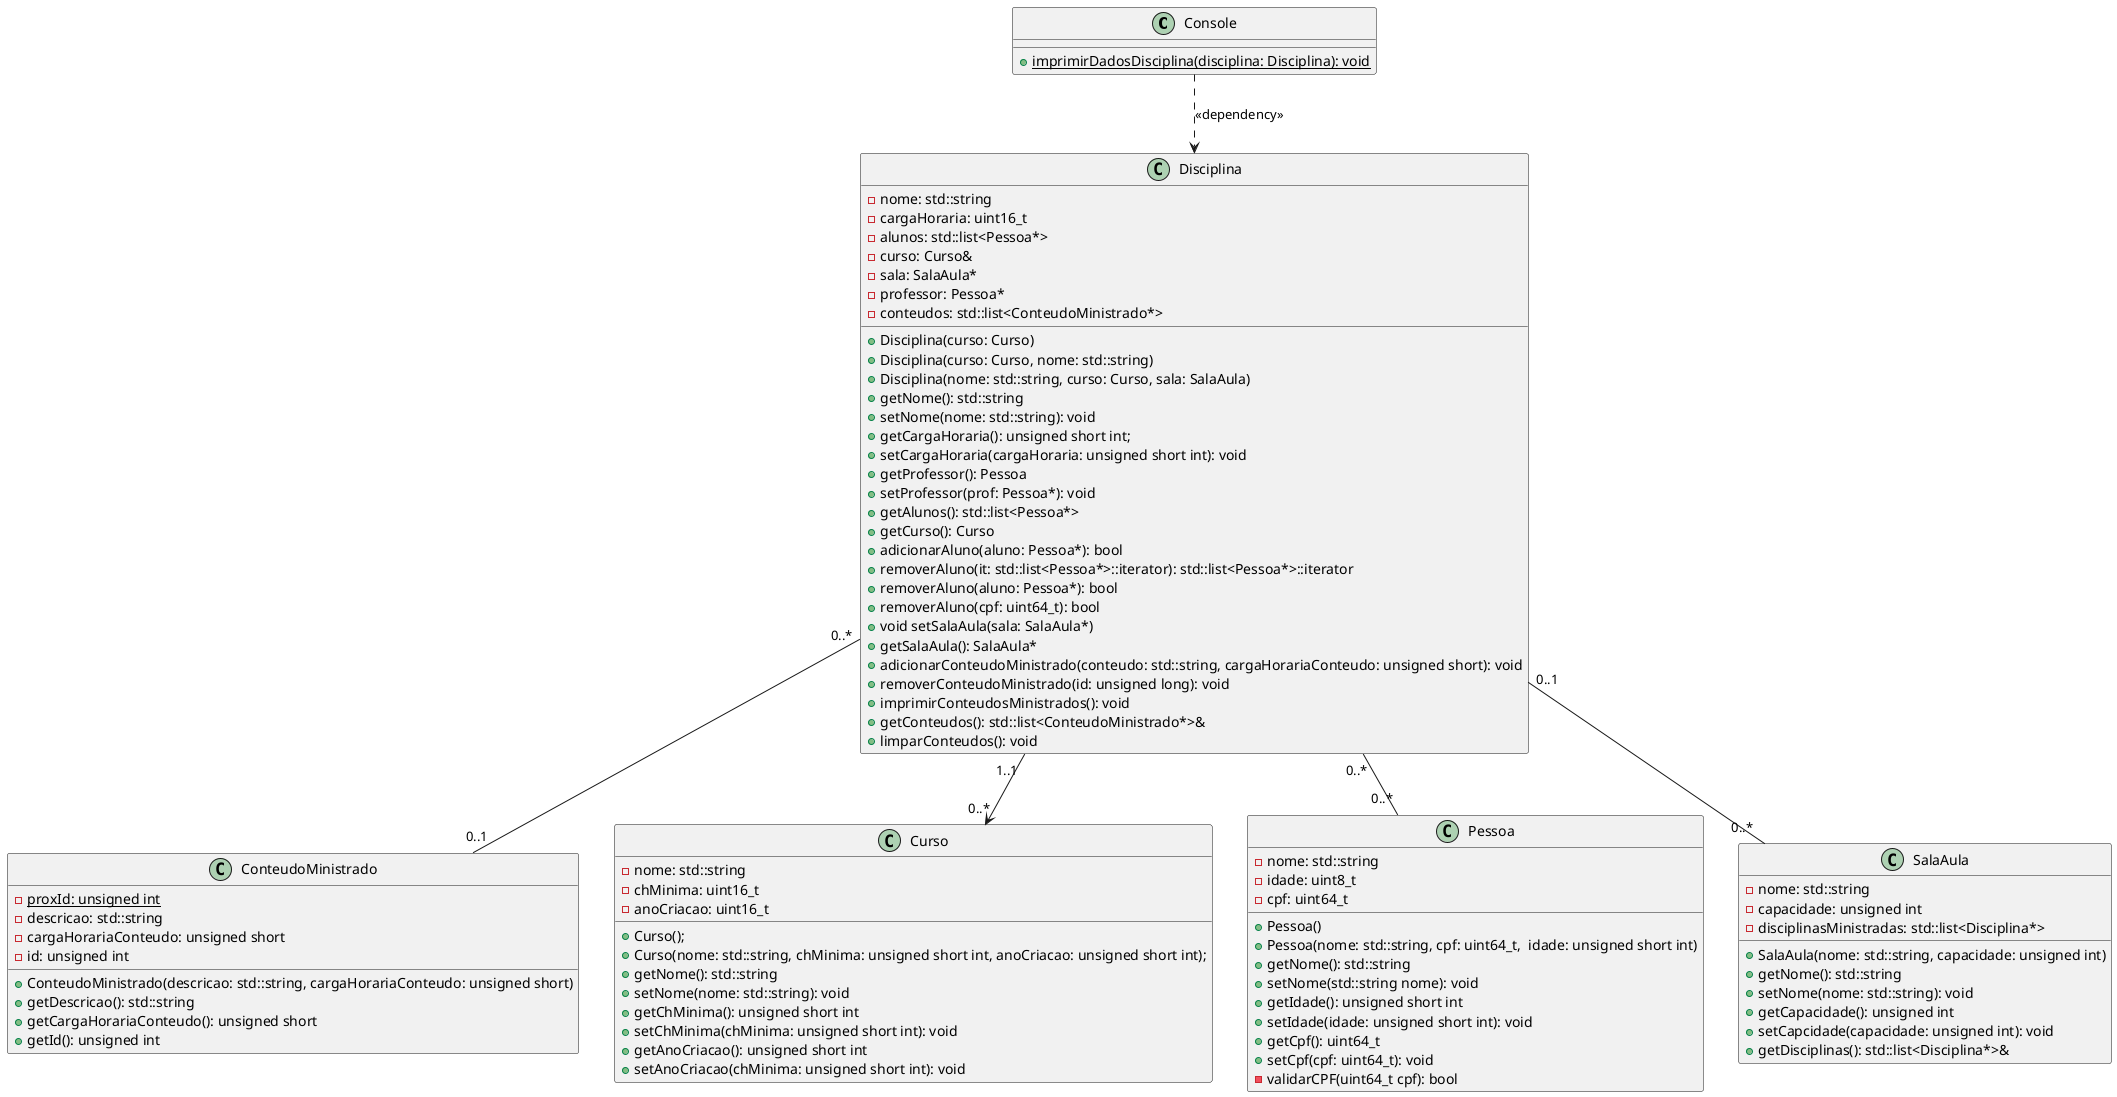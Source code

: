 @startuml "Diagrama de Classes"
class Console {
 + {static} imprimirDadosDisciplina(disciplina: Disciplina): void
}

class ConteudoMinistrado {
 + ConteudoMinistrado(descricao: std::string, cargaHorariaConteudo: unsigned short)
 + getDescricao(): std::string
 + getCargaHorariaConteudo(): unsigned short
 + getId(): unsigned int
 - {static} proxId: unsigned int
 - descricao: std::string
 - cargaHorariaConteudo: unsigned short
 - id: unsigned int
}

class Curso {
 + Curso();
 + Curso(nome: std::string, chMinima: unsigned short int, anoCriacao: unsigned short int);
 + getNome(): std::string
 + setNome(nome: std::string): void
 + getChMinima(): unsigned short int
 + setChMinima(chMinima: unsigned short int): void
 + getAnoCriacao(): unsigned short int
 + setAnoCriacao(chMinima: unsigned short int): void
 - nome: std::string
 - chMinima: uint16_t
 - anoCriacao: uint16_t
}

class Disciplina {
 + Disciplina(curso: Curso)
 + Disciplina(curso: Curso, nome: std::string)
 + Disciplina(nome: std::string, curso: Curso, sala: SalaAula)
 + getNome(): std::string
 + setNome(nome: std::string): void
 + getCargaHoraria(): unsigned short int;
 + setCargaHoraria(cargaHoraria: unsigned short int): void
 + getProfessor(): Pessoa
 + setProfessor(prof: Pessoa*): void
 + getAlunos(): std::list<Pessoa*>
 + getCurso(): Curso
 + adicionarAluno(aluno: Pessoa*): bool
 + removerAluno(it: std::list<Pessoa*>::iterator): std::list<Pessoa*>::iterator
 + removerAluno(aluno: Pessoa*): bool
 + removerAluno(cpf: uint64_t): bool
 + void setSalaAula(sala: SalaAula*)
 + getSalaAula(): SalaAula*
 + adicionarConteudoMinistrado(conteudo: std::string, cargaHorariaConteudo: unsigned short): void
 + removerConteudoMinistrado(id: unsigned long): void
 + imprimirConteudosMinistrados(): void
 + getConteudos(): std::list<ConteudoMinistrado*>&
 + limparConteudos(): void
 - nome: std::string
 - cargaHoraria: uint16_t
 - alunos: std::list<Pessoa*>
 - curso: Curso&
 - sala: SalaAula*
 - professor: Pessoa*
 - conteudos: std::list<ConteudoMinistrado*>
}


class Pessoa {
 + Pessoa()
 + Pessoa(nome: std::string, cpf: uint64_t,  idade: unsigned short int)
 + getNome(): std::string
 + setNome(std::string nome): void
 + getIdade(): unsigned short int
 + setIdade(idade: unsigned short int): void
 + getCpf(): uint64_t
 + setCpf(cpf: uint64_t): void
 - validarCPF(uint64_t cpf): bool
 - nome: std::string
 - idade: uint8_t
 - cpf: uint64_t
}

class SalaAula {
 + SalaAula(nome: std::string, capacidade: unsigned int)
 + getNome(): std::string
 + setNome(nome: std::string): void
 + getCapacidade(): unsigned int
 + setCapcidade(capacidade: unsigned int): void 
 + getDisciplinas(): std::list<Disciplina*>&
 - nome: std::string
 - capacidade: unsigned int
 - disciplinasMinistradas: std::list<Disciplina*>
}

Console ..> Disciplina : <<dependency>>
Disciplina "1..1 " --> "0..*" Curso
Disciplina "0..*" -- "0..*" Pessoa
Disciplina "0..*" -- "0..1" ConteudoMinistrado
Disciplina "0..1" -- "0..*" SalaAula
@enduml